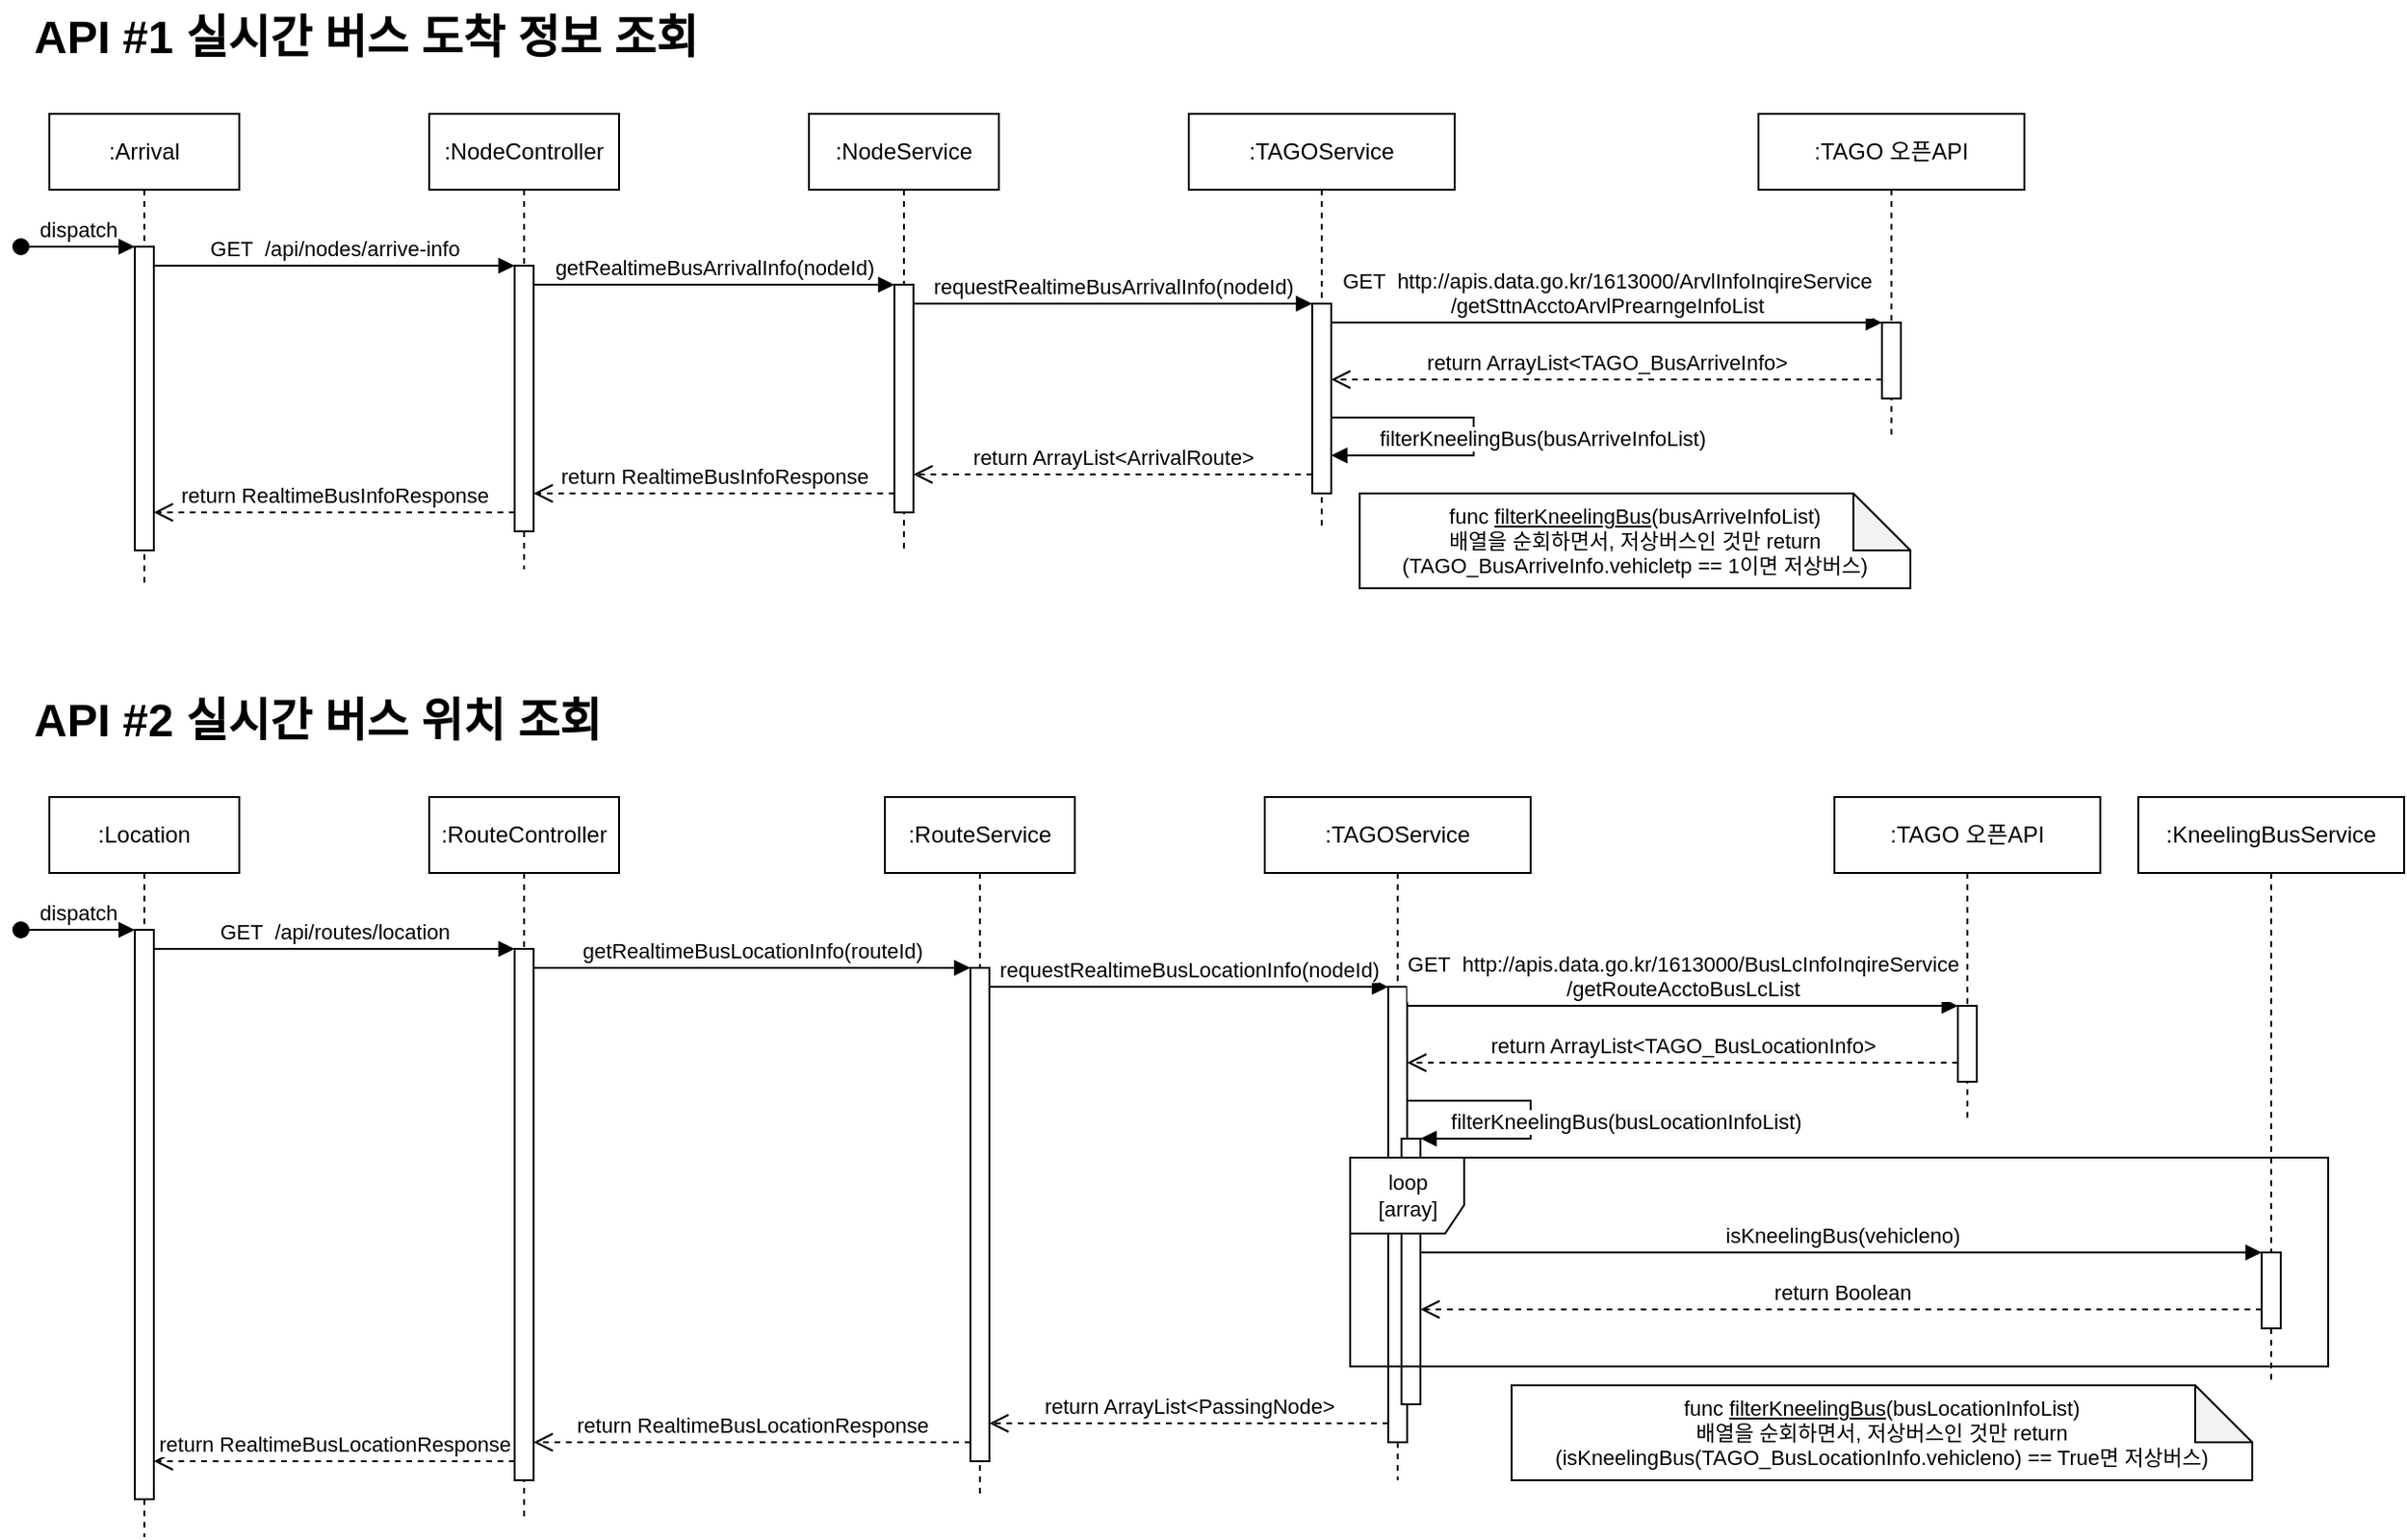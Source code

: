 <mxfile version="20.4.1" type="device"><diagram name="Page-1" id="2YBvvXClWsGukQMizWep"><mxGraphModel dx="2374" dy="1134" grid="1" gridSize="10" guides="1" tooltips="1" connect="1" arrows="1" fold="1" page="1" pageScale="1" pageWidth="850" pageHeight="1100" math="0" shadow="0"><root><mxCell id="0"/><mxCell id="1" parent="0"/><mxCell id="aM9ryv3xv72pqoxQDRHE-1" value=":Arrival" style="shape=umlLifeline;perimeter=lifelinePerimeter;whiteSpace=wrap;html=1;container=0;dropTarget=0;collapsible=0;recursiveResize=0;outlineConnect=0;portConstraint=eastwest;newEdgeStyle={&quot;edgeStyle&quot;:&quot;elbowEdgeStyle&quot;,&quot;elbow&quot;:&quot;vertical&quot;,&quot;curved&quot;:0,&quot;rounded&quot;:0};" parent="1" vertex="1"><mxGeometry x="30" y="80" width="100" height="250" as="geometry"/></mxCell><mxCell id="aM9ryv3xv72pqoxQDRHE-2" value="" style="html=1;points=[];perimeter=orthogonalPerimeter;outlineConnect=0;targetShapes=umlLifeline;portConstraint=eastwest;newEdgeStyle={&quot;edgeStyle&quot;:&quot;elbowEdgeStyle&quot;,&quot;elbow&quot;:&quot;vertical&quot;,&quot;curved&quot;:0,&quot;rounded&quot;:0};" parent="aM9ryv3xv72pqoxQDRHE-1" vertex="1"><mxGeometry x="45" y="70" width="10" height="160" as="geometry"/></mxCell><mxCell id="aM9ryv3xv72pqoxQDRHE-3" value="dispatch" style="html=1;verticalAlign=bottom;startArrow=oval;endArrow=block;startSize=8;edgeStyle=elbowEdgeStyle;elbow=vertical;curved=0;rounded=0;" parent="aM9ryv3xv72pqoxQDRHE-1" target="aM9ryv3xv72pqoxQDRHE-2" edge="1"><mxGeometry relative="1" as="geometry"><mxPoint x="-15" y="70" as="sourcePoint"/></mxGeometry></mxCell><mxCell id="aM9ryv3xv72pqoxQDRHE-5" value=":NodeController" style="shape=umlLifeline;perimeter=lifelinePerimeter;whiteSpace=wrap;html=1;container=0;dropTarget=0;collapsible=0;recursiveResize=0;outlineConnect=0;portConstraint=eastwest;newEdgeStyle={&quot;edgeStyle&quot;:&quot;elbowEdgeStyle&quot;,&quot;elbow&quot;:&quot;vertical&quot;,&quot;curved&quot;:0,&quot;rounded&quot;:0};" parent="1" vertex="1"><mxGeometry x="230" y="80" width="100" height="240" as="geometry"/></mxCell><mxCell id="aM9ryv3xv72pqoxQDRHE-6" value="" style="html=1;points=[];perimeter=orthogonalPerimeter;outlineConnect=0;targetShapes=umlLifeline;portConstraint=eastwest;newEdgeStyle={&quot;edgeStyle&quot;:&quot;elbowEdgeStyle&quot;,&quot;elbow&quot;:&quot;vertical&quot;,&quot;curved&quot;:0,&quot;rounded&quot;:0};" parent="aM9ryv3xv72pqoxQDRHE-5" vertex="1"><mxGeometry x="45" y="80" width="10" height="140" as="geometry"/></mxCell><mxCell id="aM9ryv3xv72pqoxQDRHE-7" value="GET&amp;nbsp;&amp;nbsp;/api/nodes/arrive-info" style="html=1;verticalAlign=bottom;endArrow=block;edgeStyle=elbowEdgeStyle;elbow=vertical;curved=0;rounded=0;" parent="1" source="aM9ryv3xv72pqoxQDRHE-2" target="aM9ryv3xv72pqoxQDRHE-6" edge="1"><mxGeometry relative="1" as="geometry"><mxPoint x="195" y="170" as="sourcePoint"/><Array as="points"><mxPoint x="180" y="160"/></Array></mxGeometry></mxCell><mxCell id="qFC5bgkbNMER2tQLW2by-1" value=":TAGOService" style="shape=umlLifeline;perimeter=lifelinePerimeter;whiteSpace=wrap;html=1;container=0;dropTarget=0;collapsible=0;recursiveResize=0;outlineConnect=0;portConstraint=eastwest;newEdgeStyle={&quot;edgeStyle&quot;:&quot;elbowEdgeStyle&quot;,&quot;elbow&quot;:&quot;vertical&quot;,&quot;curved&quot;:0,&quot;rounded&quot;:0};" vertex="1" parent="1"><mxGeometry x="630" y="80" width="140" height="220" as="geometry"/></mxCell><mxCell id="qFC5bgkbNMER2tQLW2by-2" value="" style="html=1;points=[];perimeter=orthogonalPerimeter;outlineConnect=0;targetShapes=umlLifeline;portConstraint=eastwest;newEdgeStyle={&quot;edgeStyle&quot;:&quot;elbowEdgeStyle&quot;,&quot;elbow&quot;:&quot;vertical&quot;,&quot;curved&quot;:0,&quot;rounded&quot;:0};" vertex="1" parent="qFC5bgkbNMER2tQLW2by-1"><mxGeometry x="65" y="100" width="10" height="100" as="geometry"/></mxCell><mxCell id="qFC5bgkbNMER2tQLW2by-24" value="filterKneelingBus(busArriveInfoList)" style="html=1;verticalAlign=bottom;endArrow=block;rounded=0;fontFamily=Helvetica;fontSize=11;" edge="1" parent="qFC5bgkbNMER2tQLW2by-1" source="qFC5bgkbNMER2tQLW2by-2" target="qFC5bgkbNMER2tQLW2by-2"><mxGeometry x="0.172" y="-40" width="80" relative="1" as="geometry"><mxPoint x="90" y="300" as="sourcePoint"/><mxPoint x="80" y="180" as="targetPoint"/><Array as="points"><mxPoint x="150" y="160"/><mxPoint x="150" y="180"/></Array><mxPoint x="40" y="40" as="offset"/></mxGeometry></mxCell><mxCell id="qFC5bgkbNMER2tQLW2by-3" value=":NodeService" style="shape=umlLifeline;perimeter=lifelinePerimeter;whiteSpace=wrap;html=1;container=0;dropTarget=0;collapsible=0;recursiveResize=0;outlineConnect=0;portConstraint=eastwest;newEdgeStyle={&quot;edgeStyle&quot;:&quot;elbowEdgeStyle&quot;,&quot;elbow&quot;:&quot;vertical&quot;,&quot;curved&quot;:0,&quot;rounded&quot;:0};" vertex="1" parent="1"><mxGeometry x="430" y="80" width="100" height="230" as="geometry"/></mxCell><mxCell id="qFC5bgkbNMER2tQLW2by-4" value="" style="html=1;points=[];perimeter=orthogonalPerimeter;outlineConnect=0;targetShapes=umlLifeline;portConstraint=eastwest;newEdgeStyle={&quot;edgeStyle&quot;:&quot;elbowEdgeStyle&quot;,&quot;elbow&quot;:&quot;vertical&quot;,&quot;curved&quot;:0,&quot;rounded&quot;:0};" vertex="1" parent="qFC5bgkbNMER2tQLW2by-3"><mxGeometry x="45" y="90" width="10" height="120" as="geometry"/></mxCell><mxCell id="qFC5bgkbNMER2tQLW2by-5" value="getRealtimeBusArrivalInfo(nodeId)" style="html=1;verticalAlign=bottom;endArrow=block;edgeStyle=elbowEdgeStyle;elbow=vertical;curved=0;rounded=0;" edge="1" parent="1" source="aM9ryv3xv72pqoxQDRHE-6" target="qFC5bgkbNMER2tQLW2by-4"><mxGeometry relative="1" as="geometry"><mxPoint x="290" y="170" as="sourcePoint"/><Array as="points"><mxPoint x="430" y="170"/><mxPoint x="385" y="180"/></Array><mxPoint x="480" y="180" as="targetPoint"/></mxGeometry></mxCell><mxCell id="qFC5bgkbNMER2tQLW2by-6" value="requestRealtimeBusArrivalInfo(nodeId)" style="html=1;verticalAlign=bottom;endArrow=block;edgeStyle=elbowEdgeStyle;elbow=vertical;curved=0;rounded=0;" edge="1" parent="1" source="qFC5bgkbNMER2tQLW2by-4" target="qFC5bgkbNMER2tQLW2by-2"><mxGeometry relative="1" as="geometry"><mxPoint x="490" y="190" as="sourcePoint"/><Array as="points"><mxPoint x="670" y="180"/><mxPoint x="590" y="190"/></Array><mxPoint x="680" y="190" as="targetPoint"/></mxGeometry></mxCell><mxCell id="qFC5bgkbNMER2tQLW2by-17" value=":TAGO 오픈API" style="shape=umlLifeline;perimeter=lifelinePerimeter;whiteSpace=wrap;html=1;container=0;dropTarget=0;collapsible=0;recursiveResize=0;outlineConnect=0;portConstraint=eastwest;newEdgeStyle={&quot;edgeStyle&quot;:&quot;elbowEdgeStyle&quot;,&quot;elbow&quot;:&quot;vertical&quot;,&quot;curved&quot;:0,&quot;rounded&quot;:0};" vertex="1" parent="1"><mxGeometry x="930" y="80" width="140" height="170" as="geometry"/></mxCell><mxCell id="qFC5bgkbNMER2tQLW2by-18" value="" style="html=1;points=[];perimeter=orthogonalPerimeter;outlineConnect=0;targetShapes=umlLifeline;portConstraint=eastwest;newEdgeStyle={&quot;edgeStyle&quot;:&quot;elbowEdgeStyle&quot;,&quot;elbow&quot;:&quot;vertical&quot;,&quot;curved&quot;:0,&quot;rounded&quot;:0};" vertex="1" parent="qFC5bgkbNMER2tQLW2by-17"><mxGeometry x="65" y="110" width="10" height="40" as="geometry"/></mxCell><mxCell id="qFC5bgkbNMER2tQLW2by-19" value="&lt;font style=&quot;font-size: 11px;&quot;&gt;GET&amp;nbsp;&amp;nbsp;http://apis.data.go.kr/1613000/ArvlInfoInqireService&lt;br&gt;/&lt;span style=&quot;line-height: 107%;&quot; lang=&quot;EN-US&quot;&gt;getSttnAcctoArvlPrearngeInfoList&lt;/span&gt;&lt;/font&gt;" style="html=1;verticalAlign=bottom;endArrow=block;edgeStyle=elbowEdgeStyle;elbow=vertical;curved=0;rounded=0;" edge="1" parent="1" target="qFC5bgkbNMER2tQLW2by-18" source="qFC5bgkbNMER2tQLW2by-2"><mxGeometry relative="1" as="geometry"><mxPoint x="750" y="190" as="sourcePoint"/><Array as="points"><mxPoint x="935" y="190"/><mxPoint x="855" y="200"/></Array><mxPoint x="945" y="200" as="targetPoint"/></mxGeometry></mxCell><mxCell id="qFC5bgkbNMER2tQLW2by-20" value="return ArrayList&amp;lt;TAGO_BusArriveInfo&amp;gt;" style="html=1;verticalAlign=bottom;endArrow=open;dashed=1;endSize=8;edgeStyle=elbowEdgeStyle;elbow=vertical;curved=0;rounded=0;" edge="1" parent="1" source="qFC5bgkbNMER2tQLW2by-18" target="qFC5bgkbNMER2tQLW2by-2"><mxGeometry relative="1" as="geometry"><mxPoint x="750" y="220" as="targetPoint"/><Array as="points"><mxPoint x="855" y="220"/><mxPoint x="945" y="230"/><mxPoint x="920" y="239.5"/></Array><mxPoint x="1005" y="239.5" as="sourcePoint"/></mxGeometry></mxCell><mxCell id="qFC5bgkbNMER2tQLW2by-25" value="return ArrayList&amp;lt;ArrivalRoute&amp;gt;" style="html=1;verticalAlign=bottom;endArrow=open;dashed=1;endSize=8;edgeStyle=elbowEdgeStyle;elbow=vertical;curved=0;rounded=0;" edge="1" parent="1" source="qFC5bgkbNMER2tQLW2by-2" target="qFC5bgkbNMER2tQLW2by-4"><mxGeometry relative="1" as="geometry"><mxPoint x="705" y="230" as="targetPoint"/><Array as="points"><mxPoint x="530" y="270"/><mxPoint x="670" y="390"/><mxPoint x="610" y="330"/><mxPoint x="620" y="350"/><mxPoint x="600" y="370"/><mxPoint x="955" y="240"/><mxPoint x="930" y="249.5"/></Array><mxPoint x="1005" y="230" as="sourcePoint"/></mxGeometry></mxCell><mxCell id="qFC5bgkbNMER2tQLW2by-26" value="return RealtimeBusInfoResponse" style="html=1;verticalAlign=bottom;endArrow=open;dashed=1;endSize=8;edgeStyle=elbowEdgeStyle;elbow=vertical;curved=0;rounded=0;" edge="1" parent="1" source="qFC5bgkbNMER2tQLW2by-4" target="aM9ryv3xv72pqoxQDRHE-6"><mxGeometry relative="1" as="geometry"><mxPoint x="265" y="370" as="targetPoint"/><Array as="points"><mxPoint x="380" y="280"/><mxPoint x="420" y="340"/><mxPoint x="320" y="360"/><mxPoint x="400" y="370"/><mxPoint x="380" y="390"/><mxPoint x="735" y="260"/><mxPoint x="710" y="269.5"/></Array><mxPoint x="465" y="370" as="sourcePoint"/></mxGeometry></mxCell><mxCell id="qFC5bgkbNMER2tQLW2by-30" value="return RealtimeBusInfoResponse" style="html=1;verticalAlign=bottom;endArrow=open;dashed=1;endSize=8;edgeStyle=elbowEdgeStyle;elbow=vertical;curved=0;rounded=0;" edge="1" parent="1" source="aM9ryv3xv72pqoxQDRHE-6" target="aM9ryv3xv72pqoxQDRHE-2"><mxGeometry relative="1" as="geometry"><mxPoint x="40" y="370" as="targetPoint"/><Array as="points"><mxPoint x="260" y="290"/><mxPoint x="270" y="350"/><mxPoint x="175" y="370"/><mxPoint x="75" y="390"/><mxPoint x="155" y="400"/><mxPoint x="135" y="420"/><mxPoint x="490" y="290"/><mxPoint x="465" y="299.5"/></Array><mxPoint x="270" y="370" as="sourcePoint"/></mxGeometry></mxCell><mxCell id="qFC5bgkbNMER2tQLW2by-31" value=":Location" style="shape=umlLifeline;perimeter=lifelinePerimeter;whiteSpace=wrap;html=1;container=0;dropTarget=0;collapsible=0;recursiveResize=0;outlineConnect=0;portConstraint=eastwest;newEdgeStyle={&quot;edgeStyle&quot;:&quot;elbowEdgeStyle&quot;,&quot;elbow&quot;:&quot;vertical&quot;,&quot;curved&quot;:0,&quot;rounded&quot;:0};" vertex="1" parent="1"><mxGeometry x="30" y="440" width="100" height="390" as="geometry"/></mxCell><mxCell id="qFC5bgkbNMER2tQLW2by-32" value="" style="html=1;points=[];perimeter=orthogonalPerimeter;outlineConnect=0;targetShapes=umlLifeline;portConstraint=eastwest;newEdgeStyle={&quot;edgeStyle&quot;:&quot;elbowEdgeStyle&quot;,&quot;elbow&quot;:&quot;vertical&quot;,&quot;curved&quot;:0,&quot;rounded&quot;:0};" vertex="1" parent="qFC5bgkbNMER2tQLW2by-31"><mxGeometry x="45" y="70" width="10" height="300" as="geometry"/></mxCell><mxCell id="qFC5bgkbNMER2tQLW2by-33" value="dispatch" style="html=1;verticalAlign=bottom;startArrow=oval;endArrow=block;startSize=8;edgeStyle=elbowEdgeStyle;elbow=vertical;curved=0;rounded=0;" edge="1" parent="qFC5bgkbNMER2tQLW2by-31" target="qFC5bgkbNMER2tQLW2by-32"><mxGeometry relative="1" as="geometry"><mxPoint x="-15" y="70" as="sourcePoint"/></mxGeometry></mxCell><mxCell id="qFC5bgkbNMER2tQLW2by-34" value=":RouteController" style="shape=umlLifeline;perimeter=lifelinePerimeter;whiteSpace=wrap;html=1;container=0;dropTarget=0;collapsible=0;recursiveResize=0;outlineConnect=0;portConstraint=eastwest;newEdgeStyle={&quot;edgeStyle&quot;:&quot;elbowEdgeStyle&quot;,&quot;elbow&quot;:&quot;vertical&quot;,&quot;curved&quot;:0,&quot;rounded&quot;:0};" vertex="1" parent="1"><mxGeometry x="230" y="440" width="100" height="380" as="geometry"/></mxCell><mxCell id="qFC5bgkbNMER2tQLW2by-35" value="" style="html=1;points=[];perimeter=orthogonalPerimeter;outlineConnect=0;targetShapes=umlLifeline;portConstraint=eastwest;newEdgeStyle={&quot;edgeStyle&quot;:&quot;elbowEdgeStyle&quot;,&quot;elbow&quot;:&quot;vertical&quot;,&quot;curved&quot;:0,&quot;rounded&quot;:0};" vertex="1" parent="qFC5bgkbNMER2tQLW2by-34"><mxGeometry x="45" y="80" width="10" height="280" as="geometry"/></mxCell><mxCell id="qFC5bgkbNMER2tQLW2by-36" value="GET&amp;nbsp;&amp;nbsp;/api/routes/location" style="html=1;verticalAlign=bottom;endArrow=block;edgeStyle=elbowEdgeStyle;elbow=vertical;curved=0;rounded=0;" edge="1" parent="1" source="qFC5bgkbNMER2tQLW2by-32" target="qFC5bgkbNMER2tQLW2by-35"><mxGeometry relative="1" as="geometry"><mxPoint x="195" y="530" as="sourcePoint"/><Array as="points"><mxPoint x="180" y="520"/></Array></mxGeometry></mxCell><mxCell id="qFC5bgkbNMER2tQLW2by-37" value=":TAGOService" style="shape=umlLifeline;perimeter=lifelinePerimeter;whiteSpace=wrap;html=1;container=0;dropTarget=0;collapsible=0;recursiveResize=0;outlineConnect=0;portConstraint=eastwest;newEdgeStyle={&quot;edgeStyle&quot;:&quot;elbowEdgeStyle&quot;,&quot;elbow&quot;:&quot;vertical&quot;,&quot;curved&quot;:0,&quot;rounded&quot;:0};" vertex="1" parent="1"><mxGeometry x="670" y="440" width="140" height="360" as="geometry"/></mxCell><mxCell id="qFC5bgkbNMER2tQLW2by-38" value="" style="html=1;points=[];perimeter=orthogonalPerimeter;outlineConnect=0;targetShapes=umlLifeline;portConstraint=eastwest;newEdgeStyle={&quot;edgeStyle&quot;:&quot;elbowEdgeStyle&quot;,&quot;elbow&quot;:&quot;vertical&quot;,&quot;curved&quot;:0,&quot;rounded&quot;:0};" vertex="1" parent="qFC5bgkbNMER2tQLW2by-37"><mxGeometry x="65" y="100" width="10" height="240" as="geometry"/></mxCell><mxCell id="qFC5bgkbNMER2tQLW2by-39" value="filterKneelingBus(&lt;span style=&quot;background-color: rgb(248, 249, 250);&quot;&gt;busLocationInfoList&lt;/span&gt;)" style="html=1;verticalAlign=bottom;endArrow=block;rounded=0;fontFamily=Helvetica;fontSize=11;startArrow=none;" edge="1" parent="qFC5bgkbNMER2tQLW2by-37" source="qFC5bgkbNMER2tQLW2by-38" target="qFC5bgkbNMER2tQLW2by-56"><mxGeometry x="0.189" y="-50" width="80" relative="1" as="geometry"><mxPoint x="90" y="300" as="sourcePoint"/><mxPoint x="170" y="300" as="targetPoint"/><Array as="points"><mxPoint x="140" y="160"/><mxPoint x="140" y="180"/></Array><mxPoint x="50" y="50" as="offset"/></mxGeometry></mxCell><mxCell id="qFC5bgkbNMER2tQLW2by-56" value="" style="html=1;points=[];perimeter=orthogonalPerimeter;outlineConnect=0;targetShapes=umlLifeline;portConstraint=eastwest;newEdgeStyle={&quot;edgeStyle&quot;:&quot;elbowEdgeStyle&quot;,&quot;elbow&quot;:&quot;vertical&quot;,&quot;curved&quot;:0,&quot;rounded&quot;:0};" vertex="1" parent="qFC5bgkbNMER2tQLW2by-37"><mxGeometry x="72" y="180" width="10" height="140" as="geometry"/></mxCell><mxCell id="qFC5bgkbNMER2tQLW2by-57" value="" style="html=1;verticalAlign=bottom;endArrow=none;rounded=0;fontFamily=Helvetica;fontSize=11;" edge="1" parent="qFC5bgkbNMER2tQLW2by-37" source="qFC5bgkbNMER2tQLW2by-38" target="qFC5bgkbNMER2tQLW2by-56"><mxGeometry x="0.133" y="-40" width="80" relative="1" as="geometry"><mxPoint x="785" y="700" as="sourcePoint"/><mxPoint x="785" y="720" as="targetPoint"/><Array as="points"/><mxPoint x="40" y="40" as="offset"/></mxGeometry></mxCell><mxCell id="qFC5bgkbNMER2tQLW2by-40" value=":RouteService" style="shape=umlLifeline;perimeter=lifelinePerimeter;whiteSpace=wrap;html=1;container=0;dropTarget=0;collapsible=0;recursiveResize=0;outlineConnect=0;portConstraint=eastwest;newEdgeStyle={&quot;edgeStyle&quot;:&quot;elbowEdgeStyle&quot;,&quot;elbow&quot;:&quot;vertical&quot;,&quot;curved&quot;:0,&quot;rounded&quot;:0};" vertex="1" parent="1"><mxGeometry x="470" y="440" width="100" height="370" as="geometry"/></mxCell><mxCell id="qFC5bgkbNMER2tQLW2by-41" value="" style="html=1;points=[];perimeter=orthogonalPerimeter;outlineConnect=0;targetShapes=umlLifeline;portConstraint=eastwest;newEdgeStyle={&quot;edgeStyle&quot;:&quot;elbowEdgeStyle&quot;,&quot;elbow&quot;:&quot;vertical&quot;,&quot;curved&quot;:0,&quot;rounded&quot;:0};" vertex="1" parent="qFC5bgkbNMER2tQLW2by-40"><mxGeometry x="45" y="90" width="10" height="260" as="geometry"/></mxCell><mxCell id="qFC5bgkbNMER2tQLW2by-42" value="getRealtimeBusLocationInfo(routeId)" style="html=1;verticalAlign=bottom;endArrow=block;edgeStyle=elbowEdgeStyle;elbow=vertical;curved=0;rounded=0;" edge="1" parent="1" source="qFC5bgkbNMER2tQLW2by-35" target="qFC5bgkbNMER2tQLW2by-41"><mxGeometry relative="1" as="geometry"><mxPoint x="290" y="530" as="sourcePoint"/><Array as="points"><mxPoint x="430" y="530"/><mxPoint x="385" y="540"/></Array><mxPoint x="480" y="540" as="targetPoint"/></mxGeometry></mxCell><mxCell id="qFC5bgkbNMER2tQLW2by-43" value="requestRealtimeBusLocationInfo(nodeId)" style="html=1;verticalAlign=bottom;endArrow=block;edgeStyle=elbowEdgeStyle;elbow=vertical;curved=0;rounded=0;" edge="1" parent="1" source="qFC5bgkbNMER2tQLW2by-41" target="qFC5bgkbNMER2tQLW2by-38"><mxGeometry relative="1" as="geometry"><mxPoint x="530" y="550" as="sourcePoint"/><Array as="points"><mxPoint x="710" y="540"/><mxPoint x="630" y="550"/></Array><mxPoint x="720" y="550" as="targetPoint"/></mxGeometry></mxCell><mxCell id="qFC5bgkbNMER2tQLW2by-44" value=":TAGO 오픈API" style="shape=umlLifeline;perimeter=lifelinePerimeter;whiteSpace=wrap;html=1;container=0;dropTarget=0;collapsible=0;recursiveResize=0;outlineConnect=0;portConstraint=eastwest;newEdgeStyle={&quot;edgeStyle&quot;:&quot;elbowEdgeStyle&quot;,&quot;elbow&quot;:&quot;vertical&quot;,&quot;curved&quot;:0,&quot;rounded&quot;:0};" vertex="1" parent="1"><mxGeometry x="970" y="440" width="140" height="170" as="geometry"/></mxCell><mxCell id="qFC5bgkbNMER2tQLW2by-45" value="" style="html=1;points=[];perimeter=orthogonalPerimeter;outlineConnect=0;targetShapes=umlLifeline;portConstraint=eastwest;newEdgeStyle={&quot;edgeStyle&quot;:&quot;elbowEdgeStyle&quot;,&quot;elbow&quot;:&quot;vertical&quot;,&quot;curved&quot;:0,&quot;rounded&quot;:0};" vertex="1" parent="qFC5bgkbNMER2tQLW2by-44"><mxGeometry x="65" y="110" width="10" height="40" as="geometry"/></mxCell><mxCell id="qFC5bgkbNMER2tQLW2by-46" value="&lt;font style=&quot;font-size: 11px;&quot;&gt;&lt;font style=&quot;&quot;&gt;GET&amp;nbsp;&amp;nbsp;&lt;span style=&quot;&quot; lang=&quot;EN-US&quot;&gt;http://apis.data.go.kr/1613000/BusLcInfoInqireService&lt;/span&gt;&lt;br&gt;/&lt;/font&gt;&lt;span lang=&quot;EN-US&quot;&gt;getRouteAcctoBusLcList&lt;/span&gt;&lt;/font&gt;" style="html=1;verticalAlign=bottom;endArrow=block;edgeStyle=elbowEdgeStyle;elbow=vertical;curved=0;rounded=0;" edge="1" parent="1" source="qFC5bgkbNMER2tQLW2by-38" target="qFC5bgkbNMER2tQLW2by-45"><mxGeometry relative="1" as="geometry"><mxPoint x="790" y="550" as="sourcePoint"/><Array as="points"><mxPoint x="975" y="550"/><mxPoint x="895" y="560"/></Array><mxPoint x="985" y="560" as="targetPoint"/></mxGeometry></mxCell><mxCell id="qFC5bgkbNMER2tQLW2by-47" value="return ArrayList&amp;lt;TAGO_BusLocationInfo&amp;gt;" style="html=1;verticalAlign=bottom;endArrow=open;dashed=1;endSize=8;edgeStyle=elbowEdgeStyle;elbow=vertical;curved=0;rounded=0;" edge="1" parent="1" source="qFC5bgkbNMER2tQLW2by-45" target="qFC5bgkbNMER2tQLW2by-38"><mxGeometry relative="1" as="geometry"><mxPoint x="790" y="580" as="targetPoint"/><Array as="points"><mxPoint x="895" y="580"/><mxPoint x="985" y="590"/><mxPoint x="960" y="599.5"/></Array><mxPoint x="1045" y="599.5" as="sourcePoint"/></mxGeometry></mxCell><mxCell id="qFC5bgkbNMER2tQLW2by-49" value="return ArrayList&amp;lt;PassingNode&amp;gt;" style="html=1;verticalAlign=bottom;endArrow=open;dashed=1;endSize=8;edgeStyle=elbowEdgeStyle;elbow=vertical;curved=0;rounded=0;" edge="1" parent="1" source="qFC5bgkbNMER2tQLW2by-38" target="qFC5bgkbNMER2tQLW2by-41"><mxGeometry relative="1" as="geometry"><mxPoint x="745" y="590" as="targetPoint"/><Array as="points"><mxPoint x="670" y="770"/><mxPoint x="600" y="760"/><mxPoint x="650" y="690"/><mxPoint x="660" y="710"/><mxPoint x="640" y="730"/><mxPoint x="995" y="600"/><mxPoint x="970" y="609.5"/></Array><mxPoint x="1045" y="590" as="sourcePoint"/></mxGeometry></mxCell><mxCell id="qFC5bgkbNMER2tQLW2by-50" value="return RealtimeBusLocationResponse" style="html=1;verticalAlign=bottom;endArrow=open;dashed=1;endSize=8;edgeStyle=elbowEdgeStyle;elbow=vertical;curved=0;rounded=0;" edge="1" parent="1" source="qFC5bgkbNMER2tQLW2by-41" target="qFC5bgkbNMER2tQLW2by-35"><mxGeometry relative="1" as="geometry"><mxPoint x="265" y="730" as="targetPoint"/><Array as="points"><mxPoint x="450" y="780"/><mxPoint x="420" y="700"/><mxPoint x="320" y="720"/><mxPoint x="400" y="730"/><mxPoint x="380" y="750"/><mxPoint x="735" y="620"/><mxPoint x="710" y="629.5"/></Array><mxPoint x="465" y="730" as="sourcePoint"/></mxGeometry></mxCell><mxCell id="qFC5bgkbNMER2tQLW2by-51" value="return RealtimeBusLocationResponse" style="html=1;verticalAlign=bottom;endArrow=open;dashed=1;endSize=8;edgeStyle=elbowEdgeStyle;elbow=vertical;curved=0;rounded=0;" edge="1" parent="1" source="qFC5bgkbNMER2tQLW2by-35" target="qFC5bgkbNMER2tQLW2by-32"><mxGeometry relative="1" as="geometry"><mxPoint x="40" y="730" as="targetPoint"/><Array as="points"><mxPoint x="150" y="790"/><mxPoint x="270" y="710"/><mxPoint x="175" y="730"/><mxPoint x="75" y="750"/><mxPoint x="155" y="760"/><mxPoint x="135" y="780"/><mxPoint x="490" y="650"/><mxPoint x="465" y="659.5"/></Array><mxPoint x="270" y="730" as="sourcePoint"/></mxGeometry></mxCell><mxCell id="qFC5bgkbNMER2tQLW2by-52" value="API #1 실시간 버스 도착 정보 조회" style="text;strokeColor=none;fillColor=none;html=1;fontSize=24;fontStyle=1;verticalAlign=middle;align=left;fontFamily=Helvetica;" vertex="1" parent="1"><mxGeometry x="20" y="20" width="420" height="40" as="geometry"/></mxCell><mxCell id="qFC5bgkbNMER2tQLW2by-53" value="API #2 실시간 버스 위치 조회" style="text;strokeColor=none;fillColor=none;html=1;fontSize=24;fontStyle=1;verticalAlign=middle;align=left;fontFamily=Helvetica;" vertex="1" parent="1"><mxGeometry x="20" y="380" width="420" height="40" as="geometry"/></mxCell><mxCell id="qFC5bgkbNMER2tQLW2by-54" value=":KneelingBusService" style="shape=umlLifeline;perimeter=lifelinePerimeter;whiteSpace=wrap;html=1;container=0;dropTarget=0;collapsible=0;recursiveResize=0;outlineConnect=0;portConstraint=eastwest;newEdgeStyle={&quot;edgeStyle&quot;:&quot;elbowEdgeStyle&quot;,&quot;elbow&quot;:&quot;vertical&quot;,&quot;curved&quot;:0,&quot;rounded&quot;:0};" vertex="1" parent="1"><mxGeometry x="1130" y="440" width="140" height="310" as="geometry"/></mxCell><mxCell id="qFC5bgkbNMER2tQLW2by-55" value="" style="html=1;points=[];perimeter=orthogonalPerimeter;outlineConnect=0;targetShapes=umlLifeline;portConstraint=eastwest;newEdgeStyle={&quot;edgeStyle&quot;:&quot;elbowEdgeStyle&quot;,&quot;elbow&quot;:&quot;vertical&quot;,&quot;curved&quot;:0,&quot;rounded&quot;:0};" vertex="1" parent="qFC5bgkbNMER2tQLW2by-54"><mxGeometry x="65" y="240" width="10" height="40" as="geometry"/></mxCell><mxCell id="qFC5bgkbNMER2tQLW2by-60" value="func &lt;u&gt;filterKneelingBus&lt;/u&gt;(busArriveInfoList)&lt;br&gt;배열을 순회하면서, 저상버스인 것만 return&lt;br&gt;(TAGO_BusArriveInfo.vehicletp == 1이면 저상버스)" style="shape=note;whiteSpace=wrap;html=1;backgroundOutline=1;darkOpacity=0.05;fontFamily=Helvetica;fontSize=11;fillColor=default;" vertex="1" parent="1"><mxGeometry x="720" y="280" width="290" height="50" as="geometry"/></mxCell><mxCell id="qFC5bgkbNMER2tQLW2by-61" value="isKneelingBus(vehicleno)" style="html=1;verticalAlign=bottom;endArrow=block;edgeStyle=elbowEdgeStyle;elbow=vertical;curved=0;rounded=0;" edge="1" parent="1" source="qFC5bgkbNMER2tQLW2by-56" target="qFC5bgkbNMER2tQLW2by-55"><mxGeometry relative="1" as="geometry"><mxPoint x="810" y="690" as="sourcePoint"/><Array as="points"><mxPoint x="960" y="680"/><mxPoint x="990" y="670"/><mxPoint x="1090" y="640"/><mxPoint x="1010" y="660"/><mxPoint x="1040" y="690"/><mxPoint x="960" y="700"/></Array><mxPoint x="1100" y="690" as="targetPoint"/></mxGeometry></mxCell><mxCell id="qFC5bgkbNMER2tQLW2by-62" value="return Boolean" style="html=1;verticalAlign=bottom;endArrow=open;dashed=1;endSize=8;edgeStyle=elbowEdgeStyle;elbow=vertical;curved=0;rounded=0;" edge="1" parent="1" source="qFC5bgkbNMER2tQLW2by-55" target="qFC5bgkbNMER2tQLW2by-56"><mxGeometry relative="1" as="geometry"><mxPoint x="810" y="660" as="targetPoint"/><Array as="points"><mxPoint x="970" y="710"/><mxPoint x="960" y="660"/><mxPoint x="1050" y="670"/><mxPoint x="1025" y="679.5"/></Array><mxPoint x="1100" y="660" as="sourcePoint"/></mxGeometry></mxCell><mxCell id="qFC5bgkbNMER2tQLW2by-63" value="func &lt;u&gt;filterKneelingBus&lt;/u&gt;(busLocationInfoList)&lt;br&gt;배열을 순회하면서, 저상버스인 것만 return&lt;br&gt;(isKneelingBus(TAGO_BusLocationInfo.vehicleno) == True면 저상버스)" style="shape=note;whiteSpace=wrap;html=1;backgroundOutline=1;darkOpacity=0.05;fontFamily=Helvetica;fontSize=11;fillColor=default;" vertex="1" parent="1"><mxGeometry x="800" y="750" width="390" height="50" as="geometry"/></mxCell><mxCell id="qFC5bgkbNMER2tQLW2by-64" value="loop&lt;br&gt;[array]" style="shape=umlFrame;tabPosition=left;html=1;boundedLbl=1;labelInHeader=1;width=60;height=40;fontFamily=Helvetica;fontSize=11;fillColor=default;" vertex="1" parent="1"><mxGeometry x="715" y="630" width="515" height="110" as="geometry"/></mxCell></root></mxGraphModel></diagram></mxfile>
